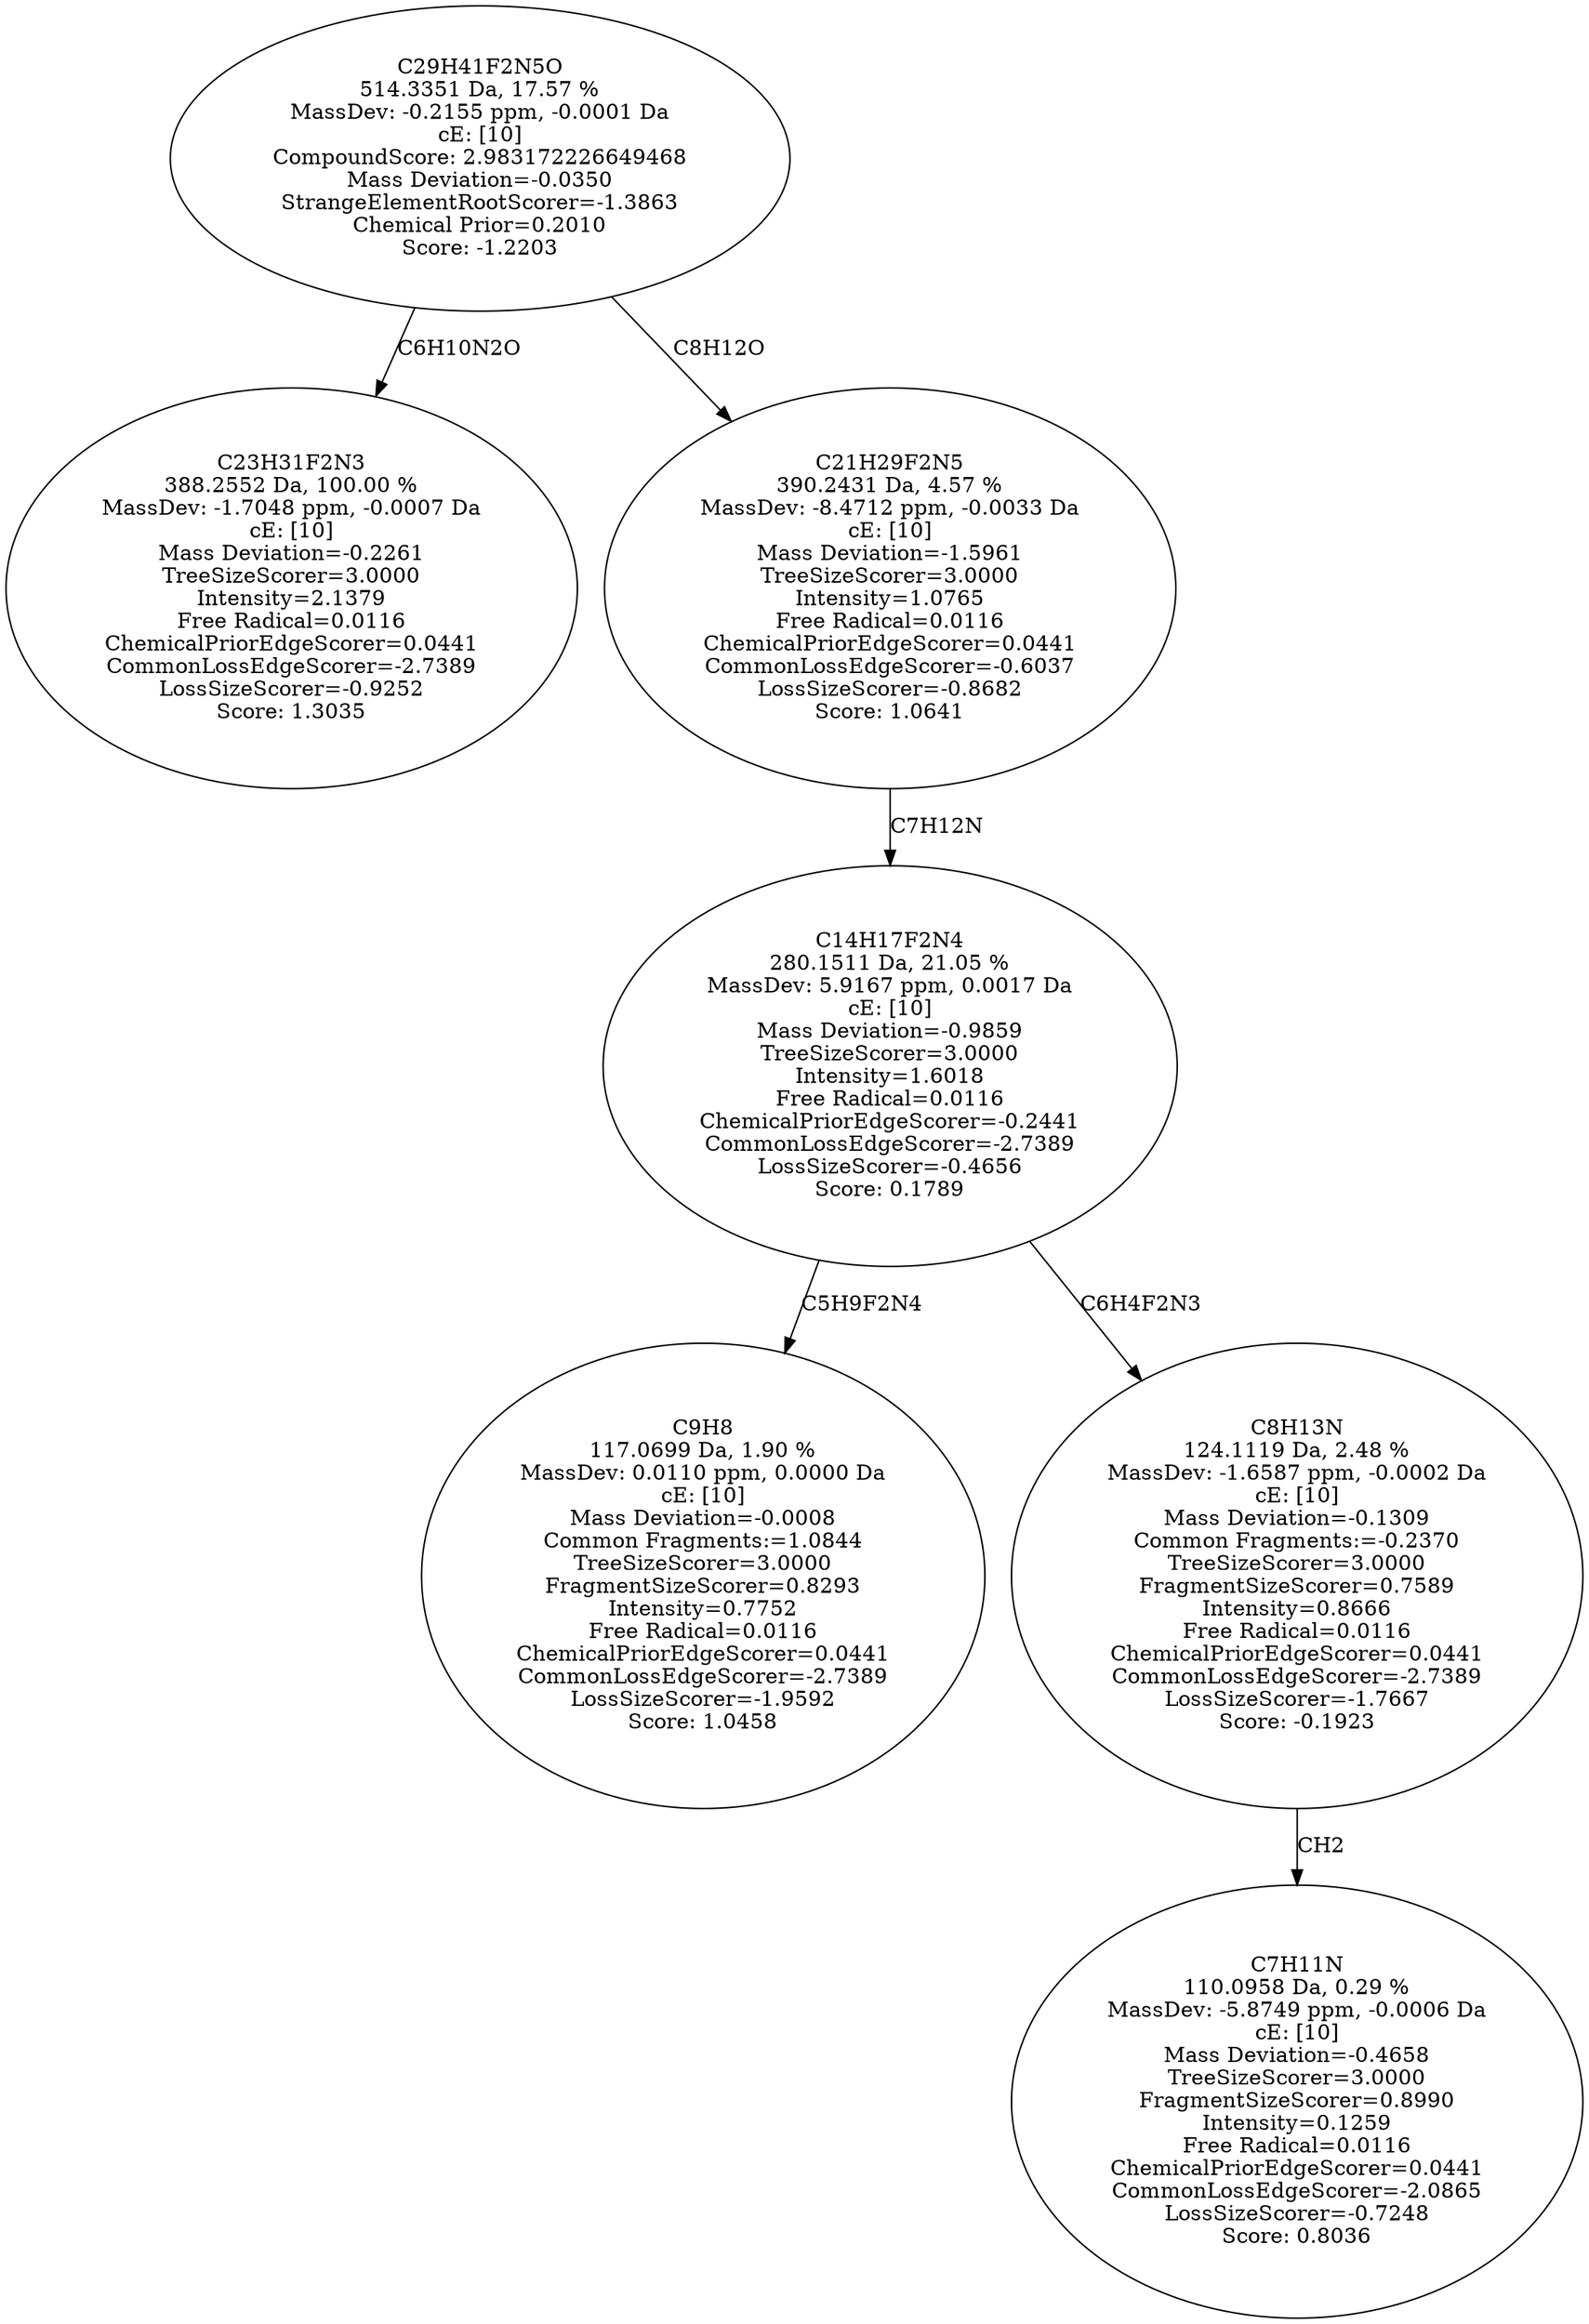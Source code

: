 strict digraph {
v1 [label="C23H31F2N3\n388.2552 Da, 100.00 %\nMassDev: -1.7048 ppm, -0.0007 Da\ncE: [10]\nMass Deviation=-0.2261\nTreeSizeScorer=3.0000\nIntensity=2.1379\nFree Radical=0.0116\nChemicalPriorEdgeScorer=0.0441\nCommonLossEdgeScorer=-2.7389\nLossSizeScorer=-0.9252\nScore: 1.3035"];
v2 [label="C9H8\n117.0699 Da, 1.90 %\nMassDev: 0.0110 ppm, 0.0000 Da\ncE: [10]\nMass Deviation=-0.0008\nCommon Fragments:=1.0844\nTreeSizeScorer=3.0000\nFragmentSizeScorer=0.8293\nIntensity=0.7752\nFree Radical=0.0116\nChemicalPriorEdgeScorer=0.0441\nCommonLossEdgeScorer=-2.7389\nLossSizeScorer=-1.9592\nScore: 1.0458"];
v3 [label="C7H11N\n110.0958 Da, 0.29 %\nMassDev: -5.8749 ppm, -0.0006 Da\ncE: [10]\nMass Deviation=-0.4658\nTreeSizeScorer=3.0000\nFragmentSizeScorer=0.8990\nIntensity=0.1259\nFree Radical=0.0116\nChemicalPriorEdgeScorer=0.0441\nCommonLossEdgeScorer=-2.0865\nLossSizeScorer=-0.7248\nScore: 0.8036"];
v4 [label="C8H13N\n124.1119 Da, 2.48 %\nMassDev: -1.6587 ppm, -0.0002 Da\ncE: [10]\nMass Deviation=-0.1309\nCommon Fragments:=-0.2370\nTreeSizeScorer=3.0000\nFragmentSizeScorer=0.7589\nIntensity=0.8666\nFree Radical=0.0116\nChemicalPriorEdgeScorer=0.0441\nCommonLossEdgeScorer=-2.7389\nLossSizeScorer=-1.7667\nScore: -0.1923"];
v5 [label="C14H17F2N4\n280.1511 Da, 21.05 %\nMassDev: 5.9167 ppm, 0.0017 Da\ncE: [10]\nMass Deviation=-0.9859\nTreeSizeScorer=3.0000\nIntensity=1.6018\nFree Radical=0.0116\nChemicalPriorEdgeScorer=-0.2441\nCommonLossEdgeScorer=-2.7389\nLossSizeScorer=-0.4656\nScore: 0.1789"];
v6 [label="C21H29F2N5\n390.2431 Da, 4.57 %\nMassDev: -8.4712 ppm, -0.0033 Da\ncE: [10]\nMass Deviation=-1.5961\nTreeSizeScorer=3.0000\nIntensity=1.0765\nFree Radical=0.0116\nChemicalPriorEdgeScorer=0.0441\nCommonLossEdgeScorer=-0.6037\nLossSizeScorer=-0.8682\nScore: 1.0641"];
v7 [label="C29H41F2N5O\n514.3351 Da, 17.57 %\nMassDev: -0.2155 ppm, -0.0001 Da\ncE: [10]\nCompoundScore: 2.983172226649468\nMass Deviation=-0.0350\nStrangeElementRootScorer=-1.3863\nChemical Prior=0.2010\nScore: -1.2203"];
v7 -> v1 [label="C6H10N2O"];
v5 -> v2 [label="C5H9F2N4"];
v4 -> v3 [label="CH2"];
v5 -> v4 [label="C6H4F2N3"];
v6 -> v5 [label="C7H12N"];
v7 -> v6 [label="C8H12O"];
}